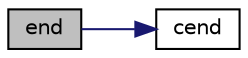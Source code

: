 digraph "end"
{
 // LATEX_PDF_SIZE
  edge [fontname="Helvetica",fontsize="10",labelfontname="Helvetica",labelfontsize="10"];
  node [fontname="Helvetica",fontsize="10",shape=record];
  rankdir="LR";
  Node1 [label="end",height=0.2,width=0.4,color="black", fillcolor="grey75", style="filled", fontcolor="black",tooltip="returns a const iterator to one past the last element"];
  Node1 -> Node2 [color="midnightblue",fontsize="10",style="solid",fontname="Helvetica"];
  Node2 [label="cend",height=0.2,width=0.4,color="black", fillcolor="white", style="filled",URL="$classnlohmann_1_1basic__json.html#a9859a454bb6f50c654e280274d6a9d13",tooltip="returns a const iterator to one past the last element"];
}
